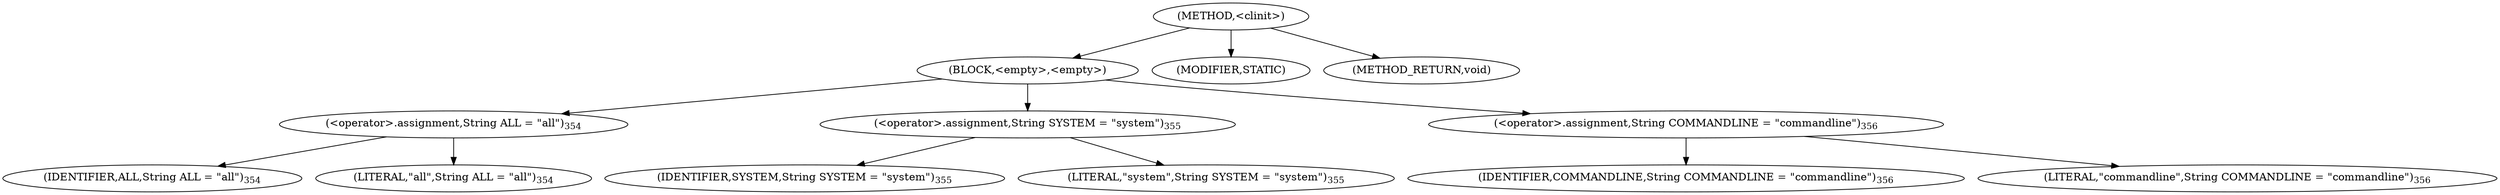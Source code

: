 digraph "&lt;clinit&gt;" {  
"950" [label = <(METHOD,&lt;clinit&gt;)> ]
"951" [label = <(BLOCK,&lt;empty&gt;,&lt;empty&gt;)> ]
"952" [label = <(&lt;operator&gt;.assignment,String ALL = &quot;all&quot;)<SUB>354</SUB>> ]
"953" [label = <(IDENTIFIER,ALL,String ALL = &quot;all&quot;)<SUB>354</SUB>> ]
"954" [label = <(LITERAL,&quot;all&quot;,String ALL = &quot;all&quot;)<SUB>354</SUB>> ]
"955" [label = <(&lt;operator&gt;.assignment,String SYSTEM = &quot;system&quot;)<SUB>355</SUB>> ]
"956" [label = <(IDENTIFIER,SYSTEM,String SYSTEM = &quot;system&quot;)<SUB>355</SUB>> ]
"957" [label = <(LITERAL,&quot;system&quot;,String SYSTEM = &quot;system&quot;)<SUB>355</SUB>> ]
"958" [label = <(&lt;operator&gt;.assignment,String COMMANDLINE = &quot;commandline&quot;)<SUB>356</SUB>> ]
"959" [label = <(IDENTIFIER,COMMANDLINE,String COMMANDLINE = &quot;commandline&quot;)<SUB>356</SUB>> ]
"960" [label = <(LITERAL,&quot;commandline&quot;,String COMMANDLINE = &quot;commandline&quot;)<SUB>356</SUB>> ]
"961" [label = <(MODIFIER,STATIC)> ]
"962" [label = <(METHOD_RETURN,void)> ]
  "950" -> "951" 
  "950" -> "961" 
  "950" -> "962" 
  "951" -> "952" 
  "951" -> "955" 
  "951" -> "958" 
  "952" -> "953" 
  "952" -> "954" 
  "955" -> "956" 
  "955" -> "957" 
  "958" -> "959" 
  "958" -> "960" 
}

